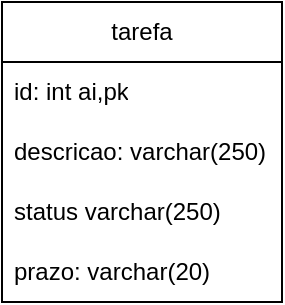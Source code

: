<mxfile version="27.1.6">
  <diagram name="Página-1" id="4UKt9QpWJ8bq7t5TzTaC">
    <mxGraphModel dx="872" dy="473" grid="1" gridSize="10" guides="1" tooltips="1" connect="1" arrows="1" fold="1" page="1" pageScale="1" pageWidth="827" pageHeight="1169" math="0" shadow="0">
      <root>
        <mxCell id="0" />
        <mxCell id="1" parent="0" />
        <mxCell id="g2YXS-Cd8xWMMvX4ffnI-2" value="tarefa" style="swimlane;fontStyle=0;childLayout=stackLayout;horizontal=1;startSize=30;horizontalStack=0;resizeParent=1;resizeParentMax=0;resizeLast=0;collapsible=1;marginBottom=0;whiteSpace=wrap;html=1;" parent="1" vertex="1">
          <mxGeometry x="240" y="110" width="140" height="150" as="geometry" />
        </mxCell>
        <mxCell id="g2YXS-Cd8xWMMvX4ffnI-3" value="id: int ai,pk" style="text;strokeColor=none;fillColor=none;align=left;verticalAlign=middle;spacingLeft=4;spacingRight=4;overflow=hidden;points=[[0,0.5],[1,0.5]];portConstraint=eastwest;rotatable=0;whiteSpace=wrap;html=1;" parent="g2YXS-Cd8xWMMvX4ffnI-2" vertex="1">
          <mxGeometry y="30" width="140" height="30" as="geometry" />
        </mxCell>
        <mxCell id="g2YXS-Cd8xWMMvX4ffnI-4" value="descricao: varchar(250)" style="text;strokeColor=none;fillColor=none;align=left;verticalAlign=middle;spacingLeft=4;spacingRight=4;overflow=hidden;points=[[0,0.5],[1,0.5]];portConstraint=eastwest;rotatable=0;whiteSpace=wrap;html=1;" parent="g2YXS-Cd8xWMMvX4ffnI-2" vertex="1">
          <mxGeometry y="60" width="140" height="30" as="geometry" />
        </mxCell>
        <mxCell id="g2YXS-Cd8xWMMvX4ffnI-5" value="status varchar(250)" style="text;strokeColor=none;fillColor=none;align=left;verticalAlign=middle;spacingLeft=4;spacingRight=4;overflow=hidden;points=[[0,0.5],[1,0.5]];portConstraint=eastwest;rotatable=0;whiteSpace=wrap;html=1;" parent="g2YXS-Cd8xWMMvX4ffnI-2" vertex="1">
          <mxGeometry y="90" width="140" height="30" as="geometry" />
        </mxCell>
        <mxCell id="h7LtcwtuOHb4IRn8uTKI-1" value="prazo: varchar(20)" style="text;strokeColor=none;fillColor=none;align=left;verticalAlign=middle;spacingLeft=4;spacingRight=4;overflow=hidden;points=[[0,0.5],[1,0.5]];portConstraint=eastwest;rotatable=0;whiteSpace=wrap;html=1;" vertex="1" parent="g2YXS-Cd8xWMMvX4ffnI-2">
          <mxGeometry y="120" width="140" height="30" as="geometry" />
        </mxCell>
      </root>
    </mxGraphModel>
  </diagram>
</mxfile>
